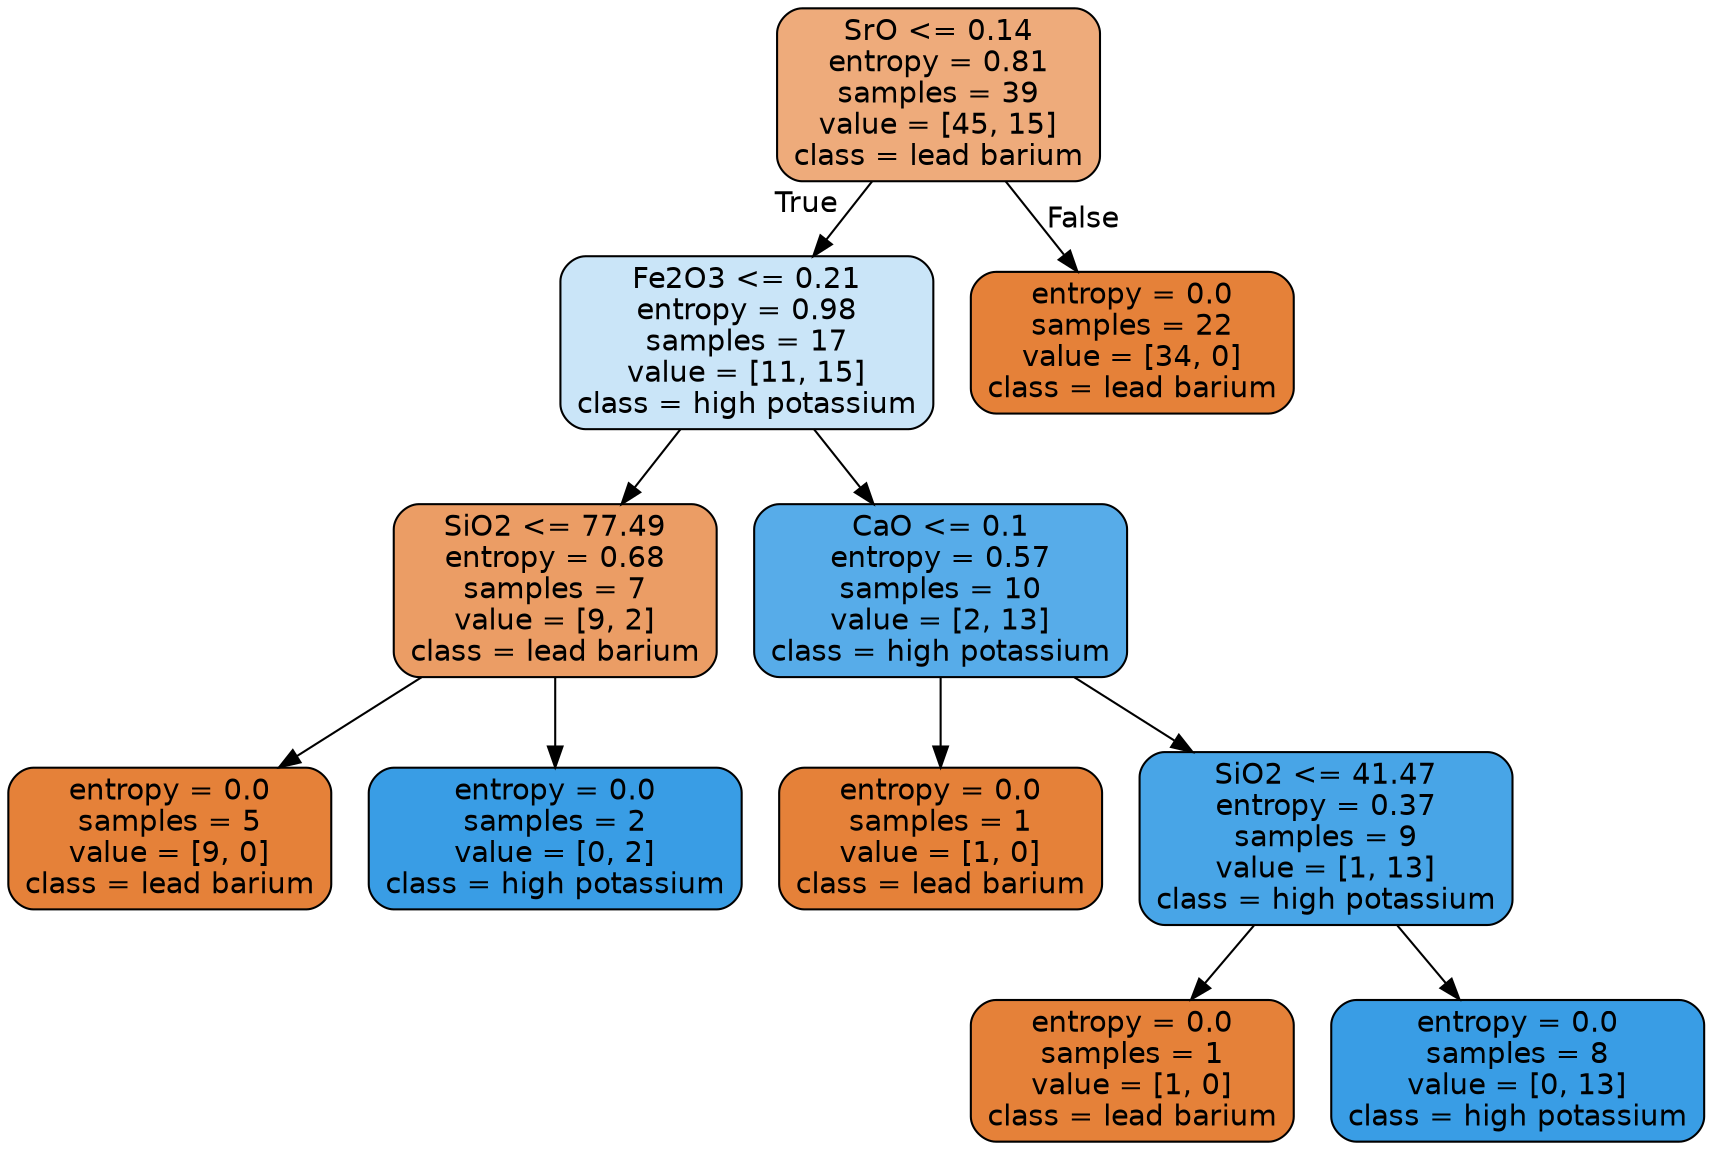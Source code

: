 digraph Tree {
node [shape=box, style="filled, rounded", color="black", fontname=helvetica] ;
edge [fontname=helvetica] ;
0 [label="SrO <= 0.14\nentropy = 0.81\nsamples = 39\nvalue = [45, 15]\nclass = lead barium", fillcolor="#eeab7b"] ;
1 [label="Fe2O3 <= 0.21\nentropy = 0.98\nsamples = 17\nvalue = [11, 15]\nclass = high potassium", fillcolor="#cae5f8"] ;
0 -> 1 [labeldistance=2.5, labelangle=45, headlabel="True"] ;
2 [label="SiO2 <= 77.49\nentropy = 0.68\nsamples = 7\nvalue = [9, 2]\nclass = lead barium", fillcolor="#eb9d65"] ;
1 -> 2 ;
3 [label="entropy = 0.0\nsamples = 5\nvalue = [9, 0]\nclass = lead barium", fillcolor="#e58139"] ;
2 -> 3 ;
4 [label="entropy = 0.0\nsamples = 2\nvalue = [0, 2]\nclass = high potassium", fillcolor="#399de5"] ;
2 -> 4 ;
5 [label="CaO <= 0.1\nentropy = 0.57\nsamples = 10\nvalue = [2, 13]\nclass = high potassium", fillcolor="#57ace9"] ;
1 -> 5 ;
6 [label="entropy = 0.0\nsamples = 1\nvalue = [1, 0]\nclass = lead barium", fillcolor="#e58139"] ;
5 -> 6 ;
7 [label="SiO2 <= 41.47\nentropy = 0.37\nsamples = 9\nvalue = [1, 13]\nclass = high potassium", fillcolor="#48a5e7"] ;
5 -> 7 ;
8 [label="entropy = 0.0\nsamples = 1\nvalue = [1, 0]\nclass = lead barium", fillcolor="#e58139"] ;
7 -> 8 ;
9 [label="entropy = 0.0\nsamples = 8\nvalue = [0, 13]\nclass = high potassium", fillcolor="#399de5"] ;
7 -> 9 ;
10 [label="entropy = 0.0\nsamples = 22\nvalue = [34, 0]\nclass = lead barium", fillcolor="#e58139"] ;
0 -> 10 [labeldistance=2.5, labelangle=-45, headlabel="False"] ;
}